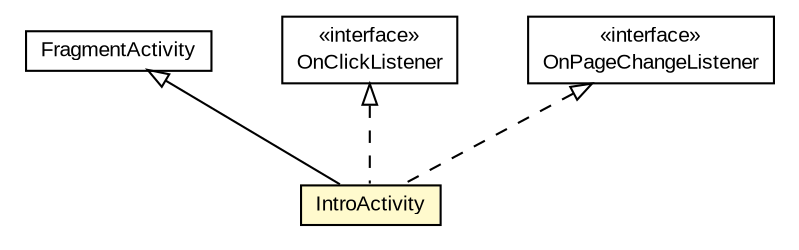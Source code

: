 #!/usr/local/bin/dot
#
# Class diagram 
# Generated by UMLGraph version R5_6-24-gf6e263 (http://www.umlgraph.org/)
#

digraph G {
	edge [fontname="arial",fontsize=10,labelfontname="arial",labelfontsize=10];
	node [fontname="arial",fontsize=10,shape=plaintext];
	nodesep=0.25;
	ranksep=0.5;
	// org.osmdroid.intro.IntroActivity
	c24122 [label=<<table title="org.osmdroid.intro.IntroActivity" border="0" cellborder="1" cellspacing="0" cellpadding="2" port="p" bgcolor="lemonChiffon" href="./IntroActivity.html">
		<tr><td><table border="0" cellspacing="0" cellpadding="1">
<tr><td align="center" balign="center"> IntroActivity </td></tr>
		</table></td></tr>
		</table>>, URL="./IntroActivity.html", fontname="arial", fontcolor="black", fontsize=10.0];
	//org.osmdroid.intro.IntroActivity extends android.support.v4.app.FragmentActivity
	c24313:p -> c24122:p [dir=back,arrowtail=empty];
	//org.osmdroid.intro.IntroActivity implements android.view.View.OnClickListener
	c24314:p -> c24122:p [dir=back,arrowtail=empty,style=dashed];
	//org.osmdroid.intro.IntroActivity implements android.support.v4.view.ViewPager.OnPageChangeListener
	c24315:p -> c24122:p [dir=back,arrowtail=empty,style=dashed];
	// android.support.v4.view.ViewPager.OnPageChangeListener
	c24315 [label=<<table title="android.support.v4.view.ViewPager.OnPageChangeListener" border="0" cellborder="1" cellspacing="0" cellpadding="2" port="p" href="http://java.sun.com/j2se/1.4.2/docs/api/android/support/v4/view/ViewPager/OnPageChangeListener.html">
		<tr><td><table border="0" cellspacing="0" cellpadding="1">
<tr><td align="center" balign="center"> &#171;interface&#187; </td></tr>
<tr><td align="center" balign="center"> OnPageChangeListener </td></tr>
		</table></td></tr>
		</table>>, URL="http://java.sun.com/j2se/1.4.2/docs/api/android/support/v4/view/ViewPager/OnPageChangeListener.html", fontname="arial", fontcolor="black", fontsize=10.0];
	// android.support.v4.app.FragmentActivity
	c24313 [label=<<table title="android.support.v4.app.FragmentActivity" border="0" cellborder="1" cellspacing="0" cellpadding="2" port="p" href="http://java.sun.com/j2se/1.4.2/docs/api/android/support/v4/app/FragmentActivity.html">
		<tr><td><table border="0" cellspacing="0" cellpadding="1">
<tr><td align="center" balign="center"> FragmentActivity </td></tr>
		</table></td></tr>
		</table>>, URL="http://java.sun.com/j2se/1.4.2/docs/api/android/support/v4/app/FragmentActivity.html", fontname="arial", fontcolor="black", fontsize=10.0];
	// android.view.View.OnClickListener
	c24314 [label=<<table title="android.view.View.OnClickListener" border="0" cellborder="1" cellspacing="0" cellpadding="2" port="p" href="http://java.sun.com/j2se/1.4.2/docs/api/android/view/View/OnClickListener.html">
		<tr><td><table border="0" cellspacing="0" cellpadding="1">
<tr><td align="center" balign="center"> &#171;interface&#187; </td></tr>
<tr><td align="center" balign="center"> OnClickListener </td></tr>
		</table></td></tr>
		</table>>, URL="http://java.sun.com/j2se/1.4.2/docs/api/android/view/View/OnClickListener.html", fontname="arial", fontcolor="black", fontsize=10.0];
}

